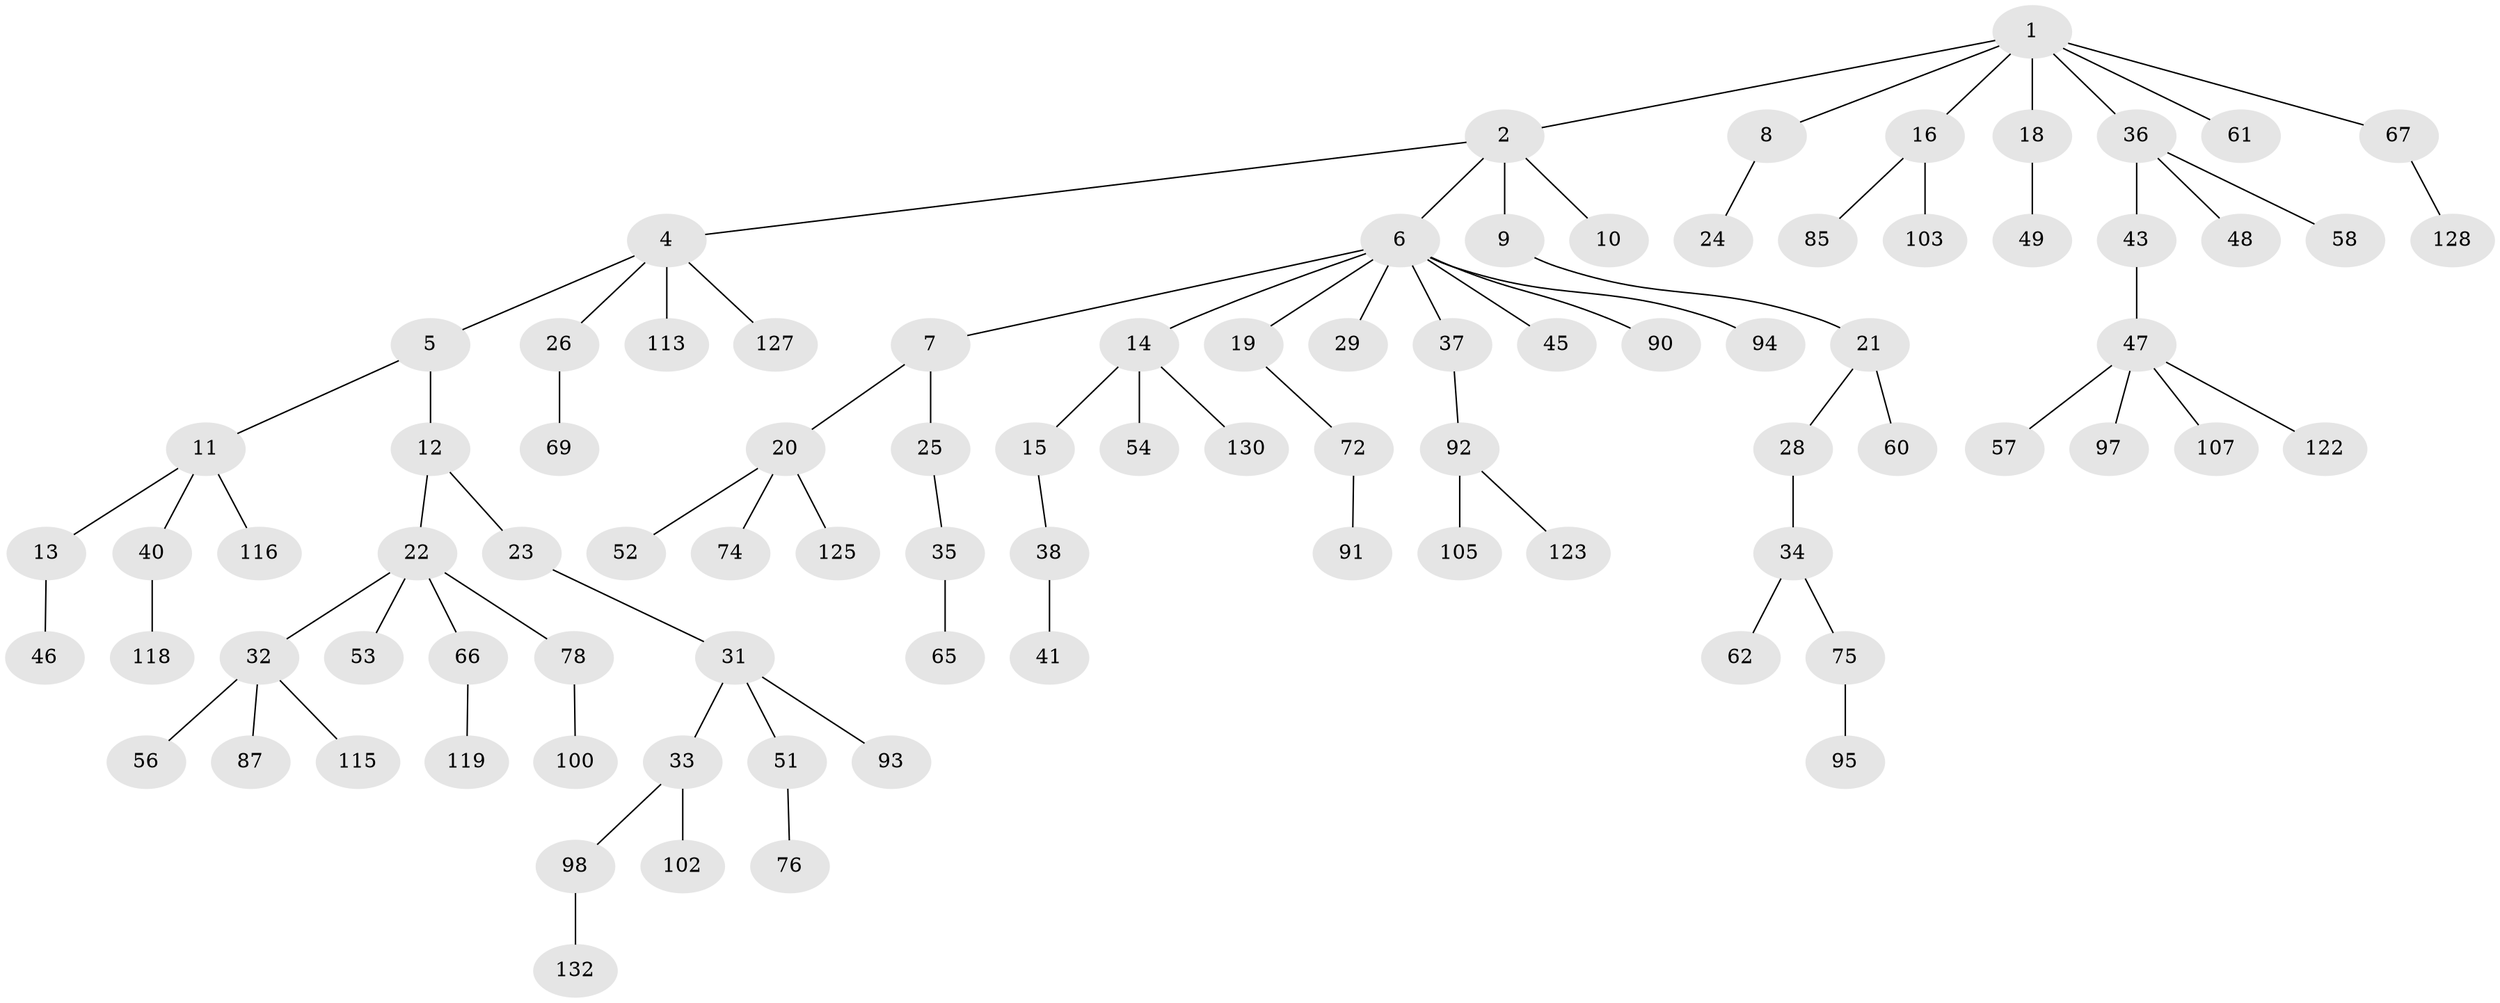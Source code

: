 // Generated by graph-tools (version 1.1) at 2025/52/02/27/25 19:52:12]
// undirected, 88 vertices, 87 edges
graph export_dot {
graph [start="1"]
  node [color=gray90,style=filled];
  1;
  2 [super="+3"];
  4 [super="+50"];
  5;
  6 [super="+17"];
  7;
  8 [super="+121"];
  9 [super="+81"];
  10;
  11 [super="+110"];
  12 [super="+86"];
  13 [super="+126"];
  14 [super="+114"];
  15;
  16 [super="+30"];
  18 [super="+64"];
  19;
  20 [super="+39"];
  21 [super="+79"];
  22 [super="+27"];
  23;
  24;
  25 [super="+55"];
  26 [super="+131"];
  28 [super="+84"];
  29;
  31 [super="+44"];
  32 [super="+82"];
  33;
  34 [super="+59"];
  35;
  36 [super="+83"];
  37 [super="+42"];
  38 [super="+70"];
  40 [super="+80"];
  41;
  43 [super="+68"];
  45;
  46;
  47 [super="+71"];
  48;
  49;
  51 [super="+73"];
  52 [super="+88"];
  53;
  54 [super="+63"];
  56 [super="+112"];
  57;
  58;
  60;
  61 [super="+99"];
  62 [super="+89"];
  65;
  66;
  67 [super="+77"];
  69;
  72 [super="+96"];
  74;
  75 [super="+101"];
  76;
  78 [super="+104"];
  85;
  87;
  90 [super="+106"];
  91;
  92 [super="+117"];
  93;
  94;
  95;
  97 [super="+109"];
  98 [super="+111"];
  100;
  102 [super="+129"];
  103 [super="+108"];
  105;
  107 [super="+120"];
  113;
  115;
  116;
  118;
  119;
  122;
  123 [super="+124"];
  125;
  127;
  128;
  130;
  132;
  1 -- 2;
  1 -- 8;
  1 -- 16;
  1 -- 18;
  1 -- 36;
  1 -- 61;
  1 -- 67;
  2 -- 4;
  2 -- 6;
  2 -- 10;
  2 -- 9;
  4 -- 5;
  4 -- 26;
  4 -- 113;
  4 -- 127;
  5 -- 11;
  5 -- 12;
  6 -- 7;
  6 -- 14;
  6 -- 19;
  6 -- 29;
  6 -- 37;
  6 -- 90;
  6 -- 45;
  6 -- 94;
  7 -- 20;
  7 -- 25;
  8 -- 24;
  9 -- 21;
  11 -- 13;
  11 -- 40;
  11 -- 116;
  12 -- 22;
  12 -- 23;
  13 -- 46;
  14 -- 15;
  14 -- 54;
  14 -- 130;
  15 -- 38;
  16 -- 85;
  16 -- 103;
  18 -- 49;
  19 -- 72;
  20 -- 52;
  20 -- 125;
  20 -- 74;
  21 -- 28;
  21 -- 60;
  22 -- 32;
  22 -- 53;
  22 -- 78;
  22 -- 66;
  23 -- 31;
  25 -- 35;
  26 -- 69;
  28 -- 34;
  31 -- 33;
  31 -- 51;
  31 -- 93;
  32 -- 56;
  32 -- 87;
  32 -- 115;
  33 -- 98;
  33 -- 102;
  34 -- 62;
  34 -- 75;
  35 -- 65;
  36 -- 43;
  36 -- 48;
  36 -- 58;
  37 -- 92;
  38 -- 41;
  40 -- 118;
  43 -- 47;
  47 -- 57;
  47 -- 97;
  47 -- 122;
  47 -- 107;
  51 -- 76;
  66 -- 119;
  67 -- 128;
  72 -- 91;
  75 -- 95;
  78 -- 100;
  92 -- 105;
  92 -- 123;
  98 -- 132;
}
